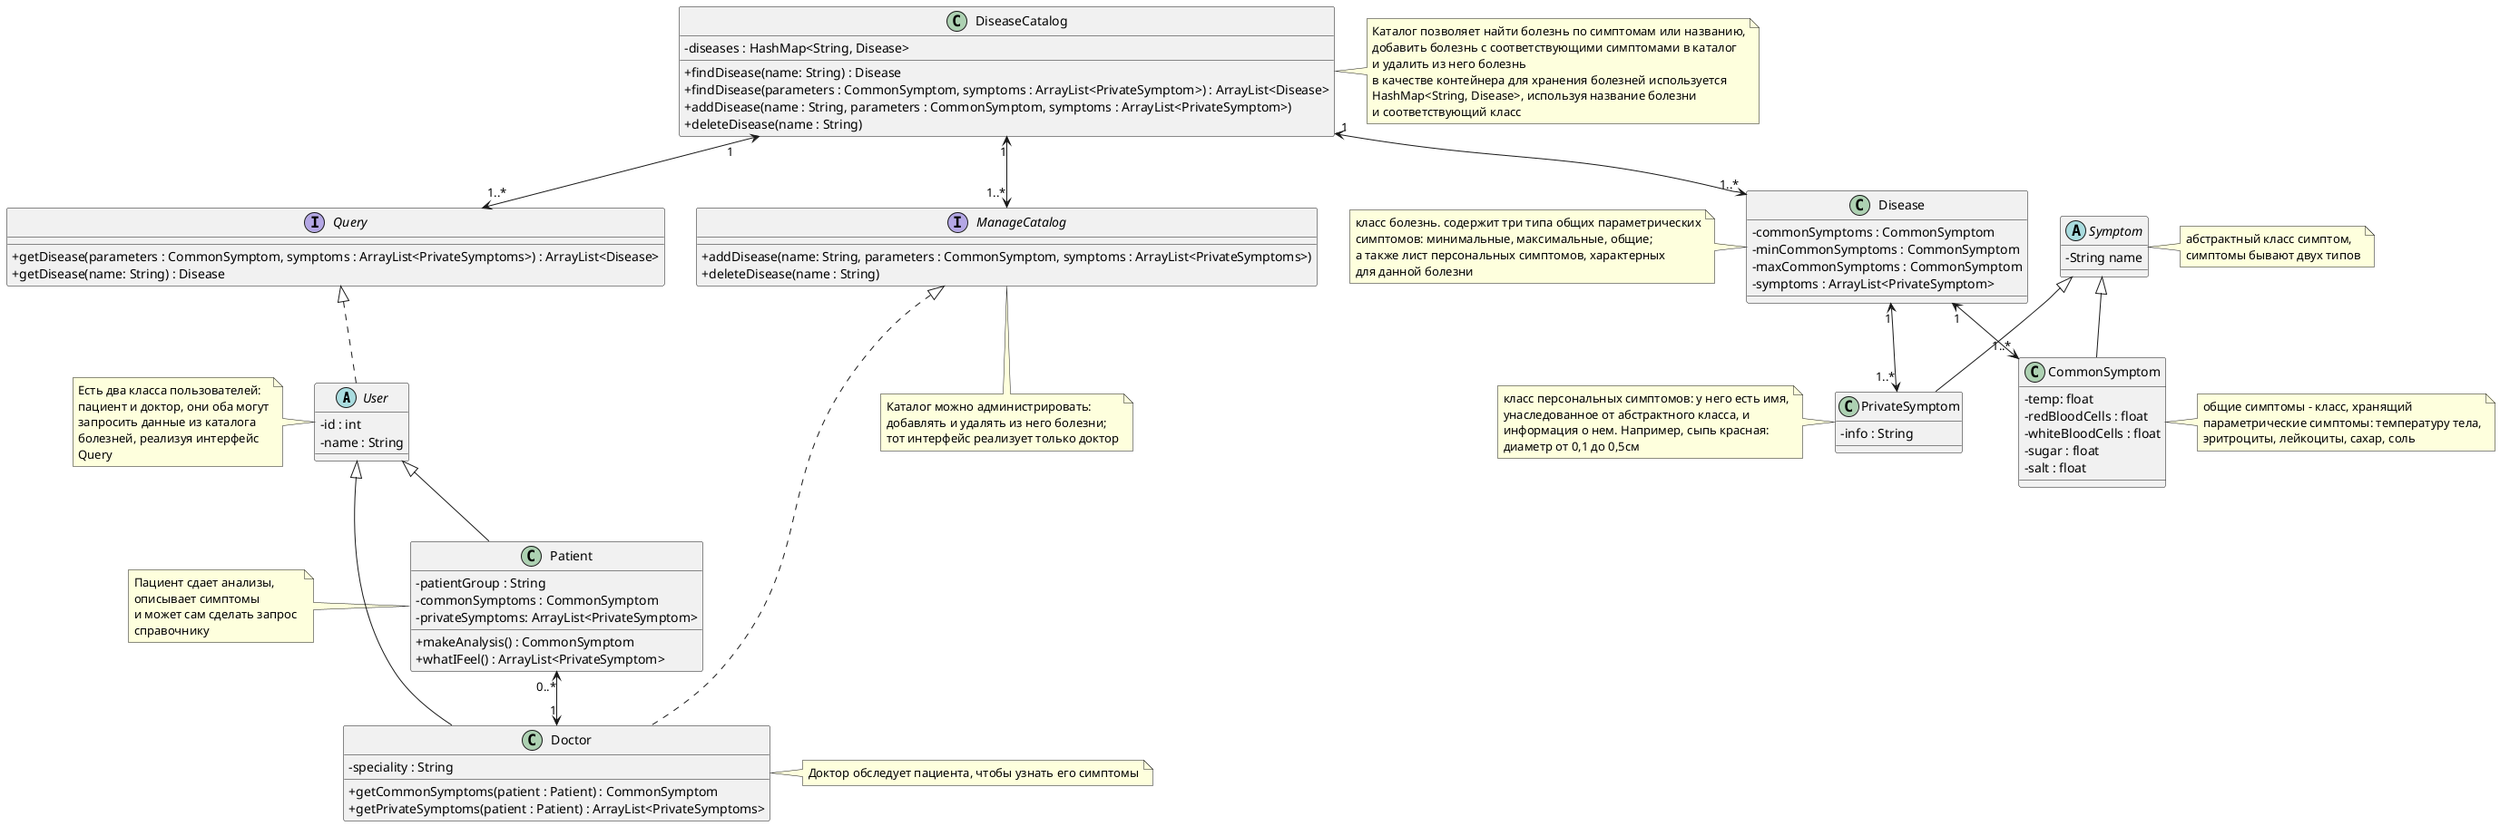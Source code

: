 @startuml
skinparam classAttributeIconSize 0

abstract class User{
    -id : int
    -name : String
}
note left: Есть два класса пользователей: \nпациент и доктор, они оба могут\nзапросить данные из каталога\nболезней, реализуя интерфейс\nQuery

class Doctor {
    -speciality : String
    +getCommonSymptoms(patient : Patient) : CommonSymptom
    +getPrivateSymptoms(patient : Patient) : ArrayList<PrivateSymptoms>
}
note right: Доктор обследует пациента, чтобы узнать его симптомы

class Patient{
    -patientGroup : String
    -commonSymptoms : CommonSymptom
    -privateSymptoms: ArrayList<PrivateSymptom>
    +makeAnalysis() : CommonSymptom
    +whatIFeel() : ArrayList<PrivateSymptom>
}
note left: Пациент сдает анализы, \nописывает симптомы \nи может сам сделать запрос \nсправочнику

Patient "0..*" <--> "1" Doctor

interface Query{
    +getDisease(parameters : CommonSymptom, symptoms : ArrayList<PrivateSymptoms>) : ArrayList<Disease>
    +getDisease(name: String) : Disease
}

interface ManageCatalog{
    +addDisease(name: String, parameters : CommonSymptom, symptoms : ArrayList<PrivateSymptoms>)
    +deleteDisease(name : String)
}
note bottom: Каталог можно администрировать:\nдобавлять и удалять из него болезни;\n\этот интерфейс реализует только доктор

Query <|.. User
ManageCatalog <|.. Doctor
User <|-- Doctor
User <|-- Patient

class DiseaseCatalog {
    -diseases : HashMap<String, Disease>
    +findDisease(name: String) : Disease
    +findDisease(parameters : CommonSymptom, symptoms : ArrayList<PrivateSymptom>) : ArrayList<Disease>
    +addDisease(name : String, parameters : CommonSymptom, symptoms : ArrayList<PrivateSymptom>)
    +deleteDisease(name : String)
}
note right: Каталог позволяет найти болезнь по симптомам или названию,\nдобавить болезнь с соответствующими симптомами в каталог\nи удалить из него болезнь\nв качестве контейнера для хранения болезней используется\nHashMap<String, Disease>, используя название болезни\nи соответствующий класс

class Disease{
    -commonSymptoms : CommonSymptom
    -minCommonSymptoms : CommonSymptom
    -maxCommonSymptoms : CommonSymptom
    -symptoms : ArrayList<PrivateSymptom>
}
note left: класс болезнь. содержит три типа общих параметрических\nсимптомов: минимальные, максимальные, общие;\nа также лист персональных симптомов, характерных\nдля данной болезни

abstract class Symptom{
    -String name
}
note right: абстрактный класс симптом,\nсимптомы бывают двух типов

class CommonSymptom{
    -temp: float
    -redBloodCells : float
    -whiteBloodCells : float
    -sugar : float
    -salt : float
}
note right: общие симптомы - класс, хранящий\nпараметрические симптомы: температуру тела,\nэритроциты, лейкоциты, сахар, соль

class PrivateSymptom{
    -info : String
}
note left: класс персональных симптомов: у него есть имя,\nунаследованное от абстрактного класса, и\nинформация о нем. Например, сыпь красная:\nдиаметр от 0,1 до 0,5см

Symptom <|-- CommonSymptom
Symptom <|-- PrivateSymptom

Disease "1" <--> "1..*" CommonSymptom
Disease "1" <--> "1..*" PrivateSymptom
DiseaseCatalog "1" <--> "1..*" Disease
DiseaseCatalog "1" <--> "1..*" ManageCatalog
DiseaseCatalog "1" <--> "1..*" Query

@enduml